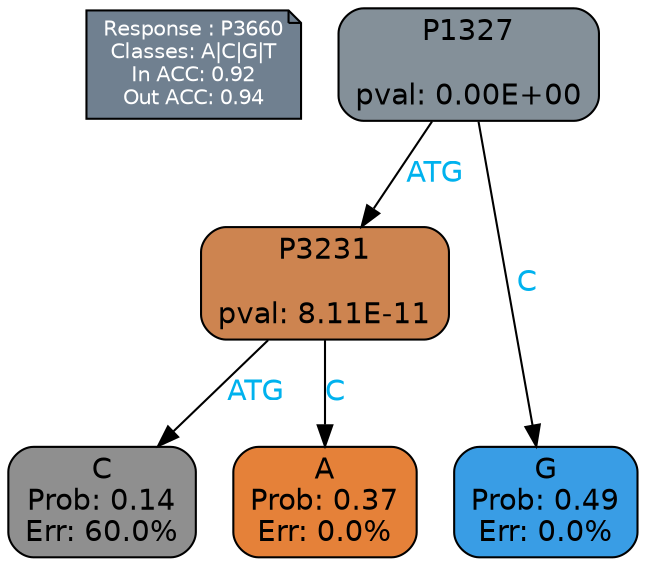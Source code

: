 digraph Tree {
node [shape=box, style="filled, rounded", color="black", fontname=helvetica] ;
graph [ranksep=equally, splines=polylines, bgcolor=transparent, dpi=600] ;
edge [fontname=helvetica] ;
LEGEND [label="Response : P3660
Classes: A|C|G|T
In ACC: 0.92
Out ACC: 0.94
",shape=note,align=left,style=filled,fillcolor="slategray",fontcolor="white",fontsize=10];1 [label="P1327

pval: 0.00E+00", fillcolor="#849099"] ;
2 [label="P3231

pval: 8.11E-11", fillcolor="#cd8450"] ;
3 [label="C
Prob: 0.14
Err: 60.0%", fillcolor="#8f8f8f"] ;
4 [label="A
Prob: 0.37
Err: 0.0%", fillcolor="#e58139"] ;
5 [label="G
Prob: 0.49
Err: 0.0%", fillcolor="#399de5"] ;
1 -> 2 [label="ATG",fontcolor=deepskyblue2] ;
1 -> 5 [label="C",fontcolor=deepskyblue2] ;
2 -> 3 [label="ATG",fontcolor=deepskyblue2] ;
2 -> 4 [label="C",fontcolor=deepskyblue2] ;
{rank = same; 3;4;5;}{rank = same; LEGEND;1;}}